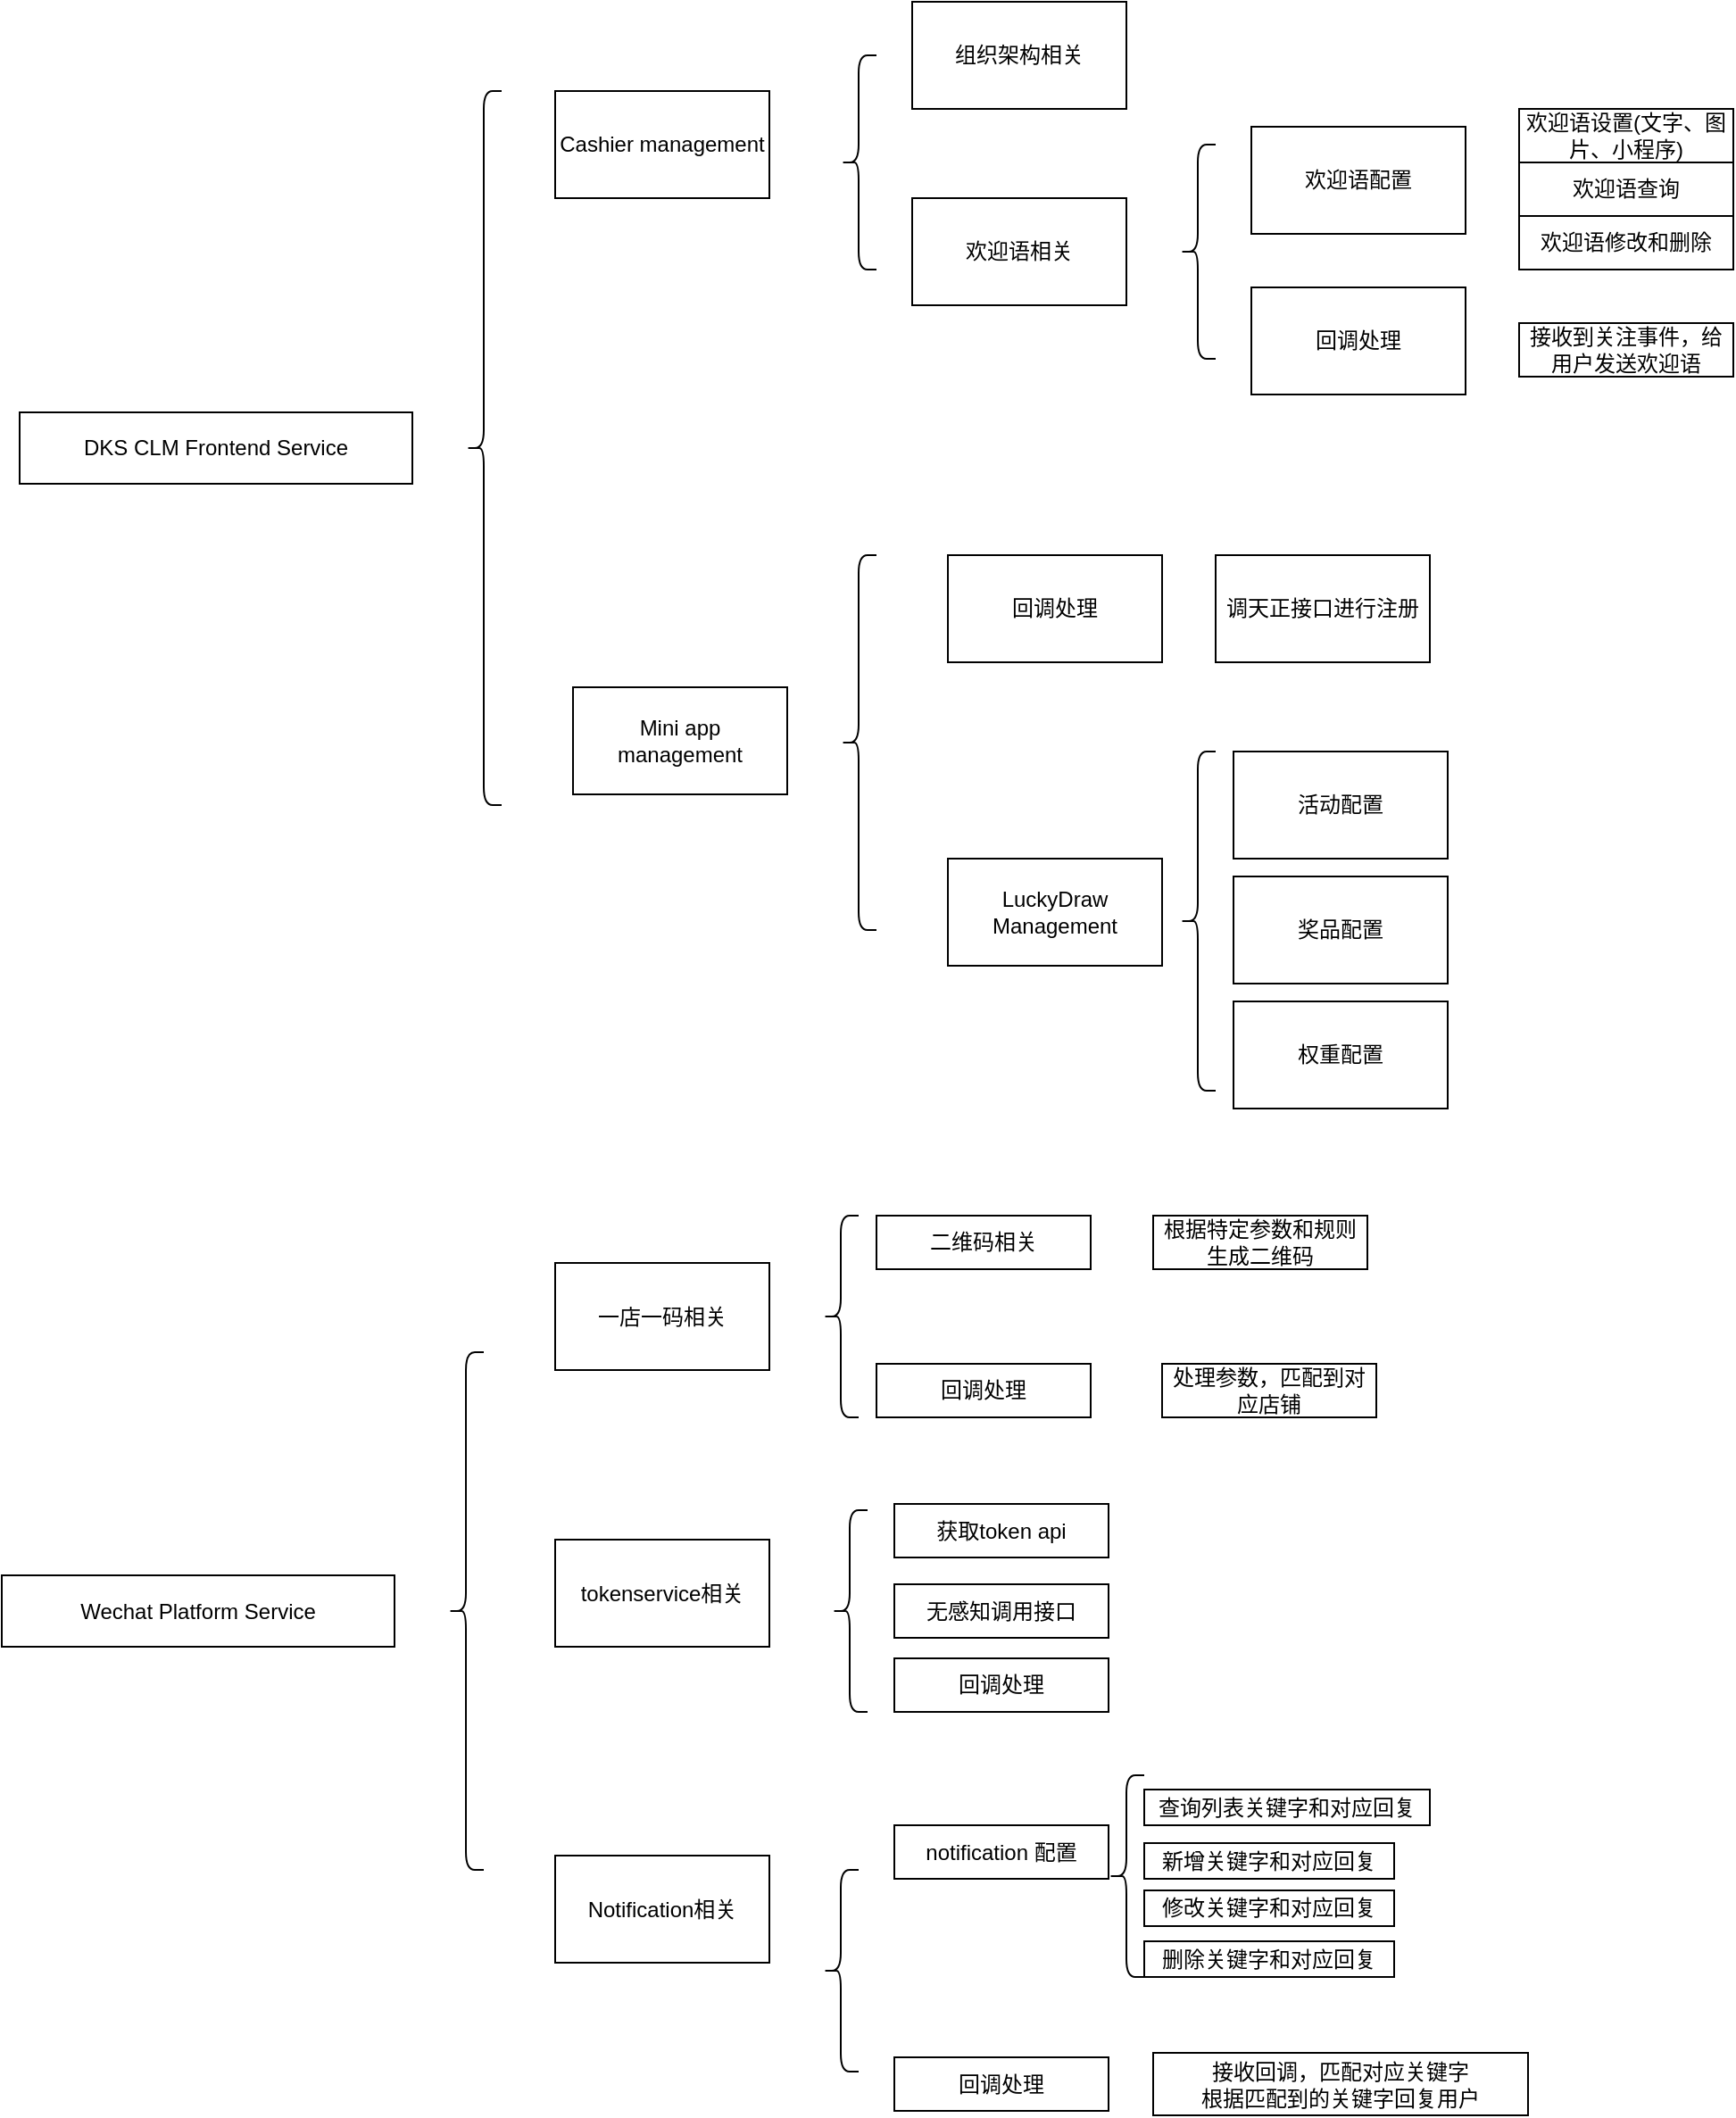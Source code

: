 <mxfile version="20.2.2" type="github">
  <diagram id="Ht1M8jgEwFfnCIfOTk4-" name="Page-1">
    <mxGraphModel dx="1117" dy="1464" grid="1" gridSize="10" guides="1" tooltips="1" connect="1" arrows="1" fold="1" page="1" pageScale="1" pageWidth="1169" pageHeight="827" math="0" shadow="0">
      <root>
        <mxCell id="0" />
        <mxCell id="1" parent="0" />
        <mxCell id="ErlmBYfuTUMRFkPD_uU5-3" value="DKS CLM Frontend Service" style="rounded=0;whiteSpace=wrap;html=1;" parent="1" vertex="1">
          <mxGeometry x="100" y="200" width="220" height="40" as="geometry" />
        </mxCell>
        <mxCell id="ErlmBYfuTUMRFkPD_uU5-4" value="Mini app management" style="rounded=0;whiteSpace=wrap;html=1;" parent="1" vertex="1">
          <mxGeometry x="410" y="354" width="120" height="60" as="geometry" />
        </mxCell>
        <mxCell id="ErlmBYfuTUMRFkPD_uU5-5" value="Cashier management" style="rounded=0;whiteSpace=wrap;html=1;" parent="1" vertex="1">
          <mxGeometry x="400" y="20" width="120" height="60" as="geometry" />
        </mxCell>
        <mxCell id="ErlmBYfuTUMRFkPD_uU5-6" value="Wechat Platform Service" style="rounded=0;whiteSpace=wrap;html=1;" parent="1" vertex="1">
          <mxGeometry x="90" y="851.5" width="220" height="40" as="geometry" />
        </mxCell>
        <mxCell id="ErlmBYfuTUMRFkPD_uU5-8" value="" style="shape=curlyBracket;whiteSpace=wrap;html=1;rounded=1;" parent="1" vertex="1">
          <mxGeometry x="350" y="20" width="20" height="400" as="geometry" />
        </mxCell>
        <mxCell id="ErlmBYfuTUMRFkPD_uU5-9" value="" style="shape=curlyBracket;whiteSpace=wrap;html=1;rounded=1;" parent="1" vertex="1">
          <mxGeometry x="560" y="280" width="20" height="210" as="geometry" />
        </mxCell>
        <mxCell id="ErlmBYfuTUMRFkPD_uU5-10" value="LuckyDraw Management" style="whiteSpace=wrap;html=1;" parent="1" vertex="1">
          <mxGeometry x="620" y="450" width="120" height="60" as="geometry" />
        </mxCell>
        <mxCell id="ErlmBYfuTUMRFkPD_uU5-11" value="" style="shape=curlyBracket;whiteSpace=wrap;html=1;rounded=1;" parent="1" vertex="1">
          <mxGeometry x="560" width="20" height="120" as="geometry" />
        </mxCell>
        <mxCell id="ErlmBYfuTUMRFkPD_uU5-12" value="组织架构相关" style="whiteSpace=wrap;html=1;" parent="1" vertex="1">
          <mxGeometry x="600" y="-30" width="120" height="60" as="geometry" />
        </mxCell>
        <mxCell id="ErlmBYfuTUMRFkPD_uU5-13" value="欢迎语相关" style="whiteSpace=wrap;html=1;" parent="1" vertex="1">
          <mxGeometry x="600" y="80" width="120" height="60" as="geometry" />
        </mxCell>
        <mxCell id="ErlmBYfuTUMRFkPD_uU5-15" value="Notification相关" style="rounded=0;whiteSpace=wrap;html=1;" parent="1" vertex="1">
          <mxGeometry x="400" y="1008.5" width="120" height="60" as="geometry" />
        </mxCell>
        <mxCell id="ErlmBYfuTUMRFkPD_uU5-16" value="tokenservice相关" style="rounded=0;whiteSpace=wrap;html=1;" parent="1" vertex="1">
          <mxGeometry x="400" y="831.5" width="120" height="60" as="geometry" />
        </mxCell>
        <mxCell id="ErlmBYfuTUMRFkPD_uU5-17" value="" style="shape=curlyBracket;whiteSpace=wrap;html=1;rounded=1;" parent="1" vertex="1">
          <mxGeometry x="340" y="726.5" width="20" height="290" as="geometry" />
        </mxCell>
        <mxCell id="ErlmBYfuTUMRFkPD_uU5-18" value="一店一码相关" style="rounded=0;whiteSpace=wrap;html=1;" parent="1" vertex="1">
          <mxGeometry x="400" y="676.5" width="120" height="60" as="geometry" />
        </mxCell>
        <mxCell id="ErlmBYfuTUMRFkPD_uU5-19" value="" style="shape=curlyBracket;whiteSpace=wrap;html=1;rounded=1;" parent="1" vertex="1">
          <mxGeometry x="750" y="50" width="20" height="120" as="geometry" />
        </mxCell>
        <mxCell id="ErlmBYfuTUMRFkPD_uU5-20" value="欢迎语配置" style="whiteSpace=wrap;html=1;fillStyle=auto;" parent="1" vertex="1">
          <mxGeometry x="790" y="40" width="120" height="60" as="geometry" />
        </mxCell>
        <mxCell id="ErlmBYfuTUMRFkPD_uU5-21" value="回调处理" style="whiteSpace=wrap;html=1;" parent="1" vertex="1">
          <mxGeometry x="790" y="130" width="120" height="60" as="geometry" />
        </mxCell>
        <mxCell id="ErlmBYfuTUMRFkPD_uU5-22" value="" style="shape=curlyBracket;whiteSpace=wrap;html=1;rounded=1;" parent="1" vertex="1">
          <mxGeometry x="750" y="390" width="20" height="190" as="geometry" />
        </mxCell>
        <mxCell id="ErlmBYfuTUMRFkPD_uU5-23" value="活动配置" style="whiteSpace=wrap;html=1;" parent="1" vertex="1">
          <mxGeometry x="780" y="390" width="120" height="60" as="geometry" />
        </mxCell>
        <mxCell id="ErlmBYfuTUMRFkPD_uU5-24" value="奖品配置" style="whiteSpace=wrap;html=1;" parent="1" vertex="1">
          <mxGeometry x="780" y="460" width="120" height="60" as="geometry" />
        </mxCell>
        <mxCell id="ErlmBYfuTUMRFkPD_uU5-26" value="权重配置" style="whiteSpace=wrap;html=1;" parent="1" vertex="1">
          <mxGeometry x="780" y="530" width="120" height="60" as="geometry" />
        </mxCell>
        <mxCell id="ErlmBYfuTUMRFkPD_uU5-27" value="" style="shape=curlyBracket;whiteSpace=wrap;html=1;rounded=1;" parent="1" vertex="1">
          <mxGeometry x="550" y="650" width="20" height="113" as="geometry" />
        </mxCell>
        <mxCell id="ErlmBYfuTUMRFkPD_uU5-28" value="二维码相关" style="whiteSpace=wrap;html=1;" parent="1" vertex="1">
          <mxGeometry x="580" y="650" width="120" height="30" as="geometry" />
        </mxCell>
        <mxCell id="ErlmBYfuTUMRFkPD_uU5-29" value="回调处理" style="whiteSpace=wrap;html=1;" parent="1" vertex="1">
          <mxGeometry x="580" y="733" width="120" height="30" as="geometry" />
        </mxCell>
        <mxCell id="ErlmBYfuTUMRFkPD_uU5-30" value="" style="shape=curlyBracket;whiteSpace=wrap;html=1;rounded=1;" parent="1" vertex="1">
          <mxGeometry x="555" y="815" width="20" height="113" as="geometry" />
        </mxCell>
        <mxCell id="ErlmBYfuTUMRFkPD_uU5-33" value="无感知调用接口" style="whiteSpace=wrap;html=1;" parent="1" vertex="1">
          <mxGeometry x="590" y="856.5" width="120" height="30" as="geometry" />
        </mxCell>
        <mxCell id="ErlmBYfuTUMRFkPD_uU5-34" value="获取token api" style="whiteSpace=wrap;html=1;" parent="1" vertex="1">
          <mxGeometry x="590" y="811.5" width="120" height="30" as="geometry" />
        </mxCell>
        <mxCell id="ErlmBYfuTUMRFkPD_uU5-35" value="回调处理" style="whiteSpace=wrap;html=1;" parent="1" vertex="1">
          <mxGeometry x="590" y="898" width="120" height="30" as="geometry" />
        </mxCell>
        <mxCell id="ErlmBYfuTUMRFkPD_uU5-36" value="" style="shape=curlyBracket;whiteSpace=wrap;html=1;rounded=1;" parent="1" vertex="1">
          <mxGeometry x="550" y="1016.5" width="20" height="113" as="geometry" />
        </mxCell>
        <mxCell id="ErlmBYfuTUMRFkPD_uU5-37" value="notification 配置" style="whiteSpace=wrap;html=1;" parent="1" vertex="1">
          <mxGeometry x="590" y="991.5" width="120" height="30" as="geometry" />
        </mxCell>
        <mxCell id="ErlmBYfuTUMRFkPD_uU5-38" value="回调处理" style="whiteSpace=wrap;html=1;" parent="1" vertex="1">
          <mxGeometry x="590" y="1121.5" width="120" height="30" as="geometry" />
        </mxCell>
        <mxCell id="uW74stEtpUGBtcCKX5jM-1" value="新增关键字和对应回复" style="whiteSpace=wrap;html=1;" vertex="1" parent="1">
          <mxGeometry x="730" y="1001.5" width="140" height="20" as="geometry" />
        </mxCell>
        <mxCell id="uW74stEtpUGBtcCKX5jM-2" value="查询列表关键字和对应回复" style="whiteSpace=wrap;html=1;" vertex="1" parent="1">
          <mxGeometry x="730" y="971.5" width="160" height="20" as="geometry" />
        </mxCell>
        <mxCell id="uW74stEtpUGBtcCKX5jM-3" value="修改关键字和对应回复" style="whiteSpace=wrap;html=1;" vertex="1" parent="1">
          <mxGeometry x="730" y="1028" width="140" height="20" as="geometry" />
        </mxCell>
        <mxCell id="uW74stEtpUGBtcCKX5jM-4" value="删除关键字和对应回复" style="whiteSpace=wrap;html=1;" vertex="1" parent="1">
          <mxGeometry x="730" y="1056.5" width="140" height="20" as="geometry" />
        </mxCell>
        <mxCell id="uW74stEtpUGBtcCKX5jM-6" value="" style="shape=curlyBracket;whiteSpace=wrap;html=1;rounded=1;" vertex="1" parent="1">
          <mxGeometry x="710" y="963.5" width="20" height="113" as="geometry" />
        </mxCell>
        <mxCell id="uW74stEtpUGBtcCKX5jM-7" value="接收回调，匹配对应关键字&lt;br&gt;根据匹配到的关键字回复用户" style="whiteSpace=wrap;html=1;" vertex="1" parent="1">
          <mxGeometry x="735" y="1119" width="210" height="35" as="geometry" />
        </mxCell>
        <mxCell id="uW74stEtpUGBtcCKX5jM-8" value="根据特定参数和规则生成二维码" style="whiteSpace=wrap;html=1;" vertex="1" parent="1">
          <mxGeometry x="735" y="650" width="120" height="30" as="geometry" />
        </mxCell>
        <mxCell id="uW74stEtpUGBtcCKX5jM-9" value="处理参数，匹配到对应店铺" style="whiteSpace=wrap;html=1;" vertex="1" parent="1">
          <mxGeometry x="740" y="733" width="120" height="30" as="geometry" />
        </mxCell>
        <mxCell id="uW74stEtpUGBtcCKX5jM-10" value="接收到关注事件，给用户发送欢迎语" style="whiteSpace=wrap;html=1;" vertex="1" parent="1">
          <mxGeometry x="940" y="150" width="120" height="30" as="geometry" />
        </mxCell>
        <mxCell id="uW74stEtpUGBtcCKX5jM-11" value="欢迎语设置(文字、图片、小程序)" style="whiteSpace=wrap;html=1;" vertex="1" parent="1">
          <mxGeometry x="940" y="30" width="120" height="30" as="geometry" />
        </mxCell>
        <mxCell id="uW74stEtpUGBtcCKX5jM-12" value="欢迎语查询" style="whiteSpace=wrap;html=1;" vertex="1" parent="1">
          <mxGeometry x="940" y="60" width="120" height="30" as="geometry" />
        </mxCell>
        <mxCell id="uW74stEtpUGBtcCKX5jM-13" value="欢迎语修改和删除" style="whiteSpace=wrap;html=1;" vertex="1" parent="1">
          <mxGeometry x="940" y="90" width="120" height="30" as="geometry" />
        </mxCell>
        <mxCell id="uW74stEtpUGBtcCKX5jM-14" value="回调处理" style="whiteSpace=wrap;html=1;" vertex="1" parent="1">
          <mxGeometry x="620" y="280" width="120" height="60" as="geometry" />
        </mxCell>
        <mxCell id="uW74stEtpUGBtcCKX5jM-15" value="调天正接口进行注册" style="whiteSpace=wrap;html=1;" vertex="1" parent="1">
          <mxGeometry x="770" y="280" width="120" height="60" as="geometry" />
        </mxCell>
      </root>
    </mxGraphModel>
  </diagram>
</mxfile>
